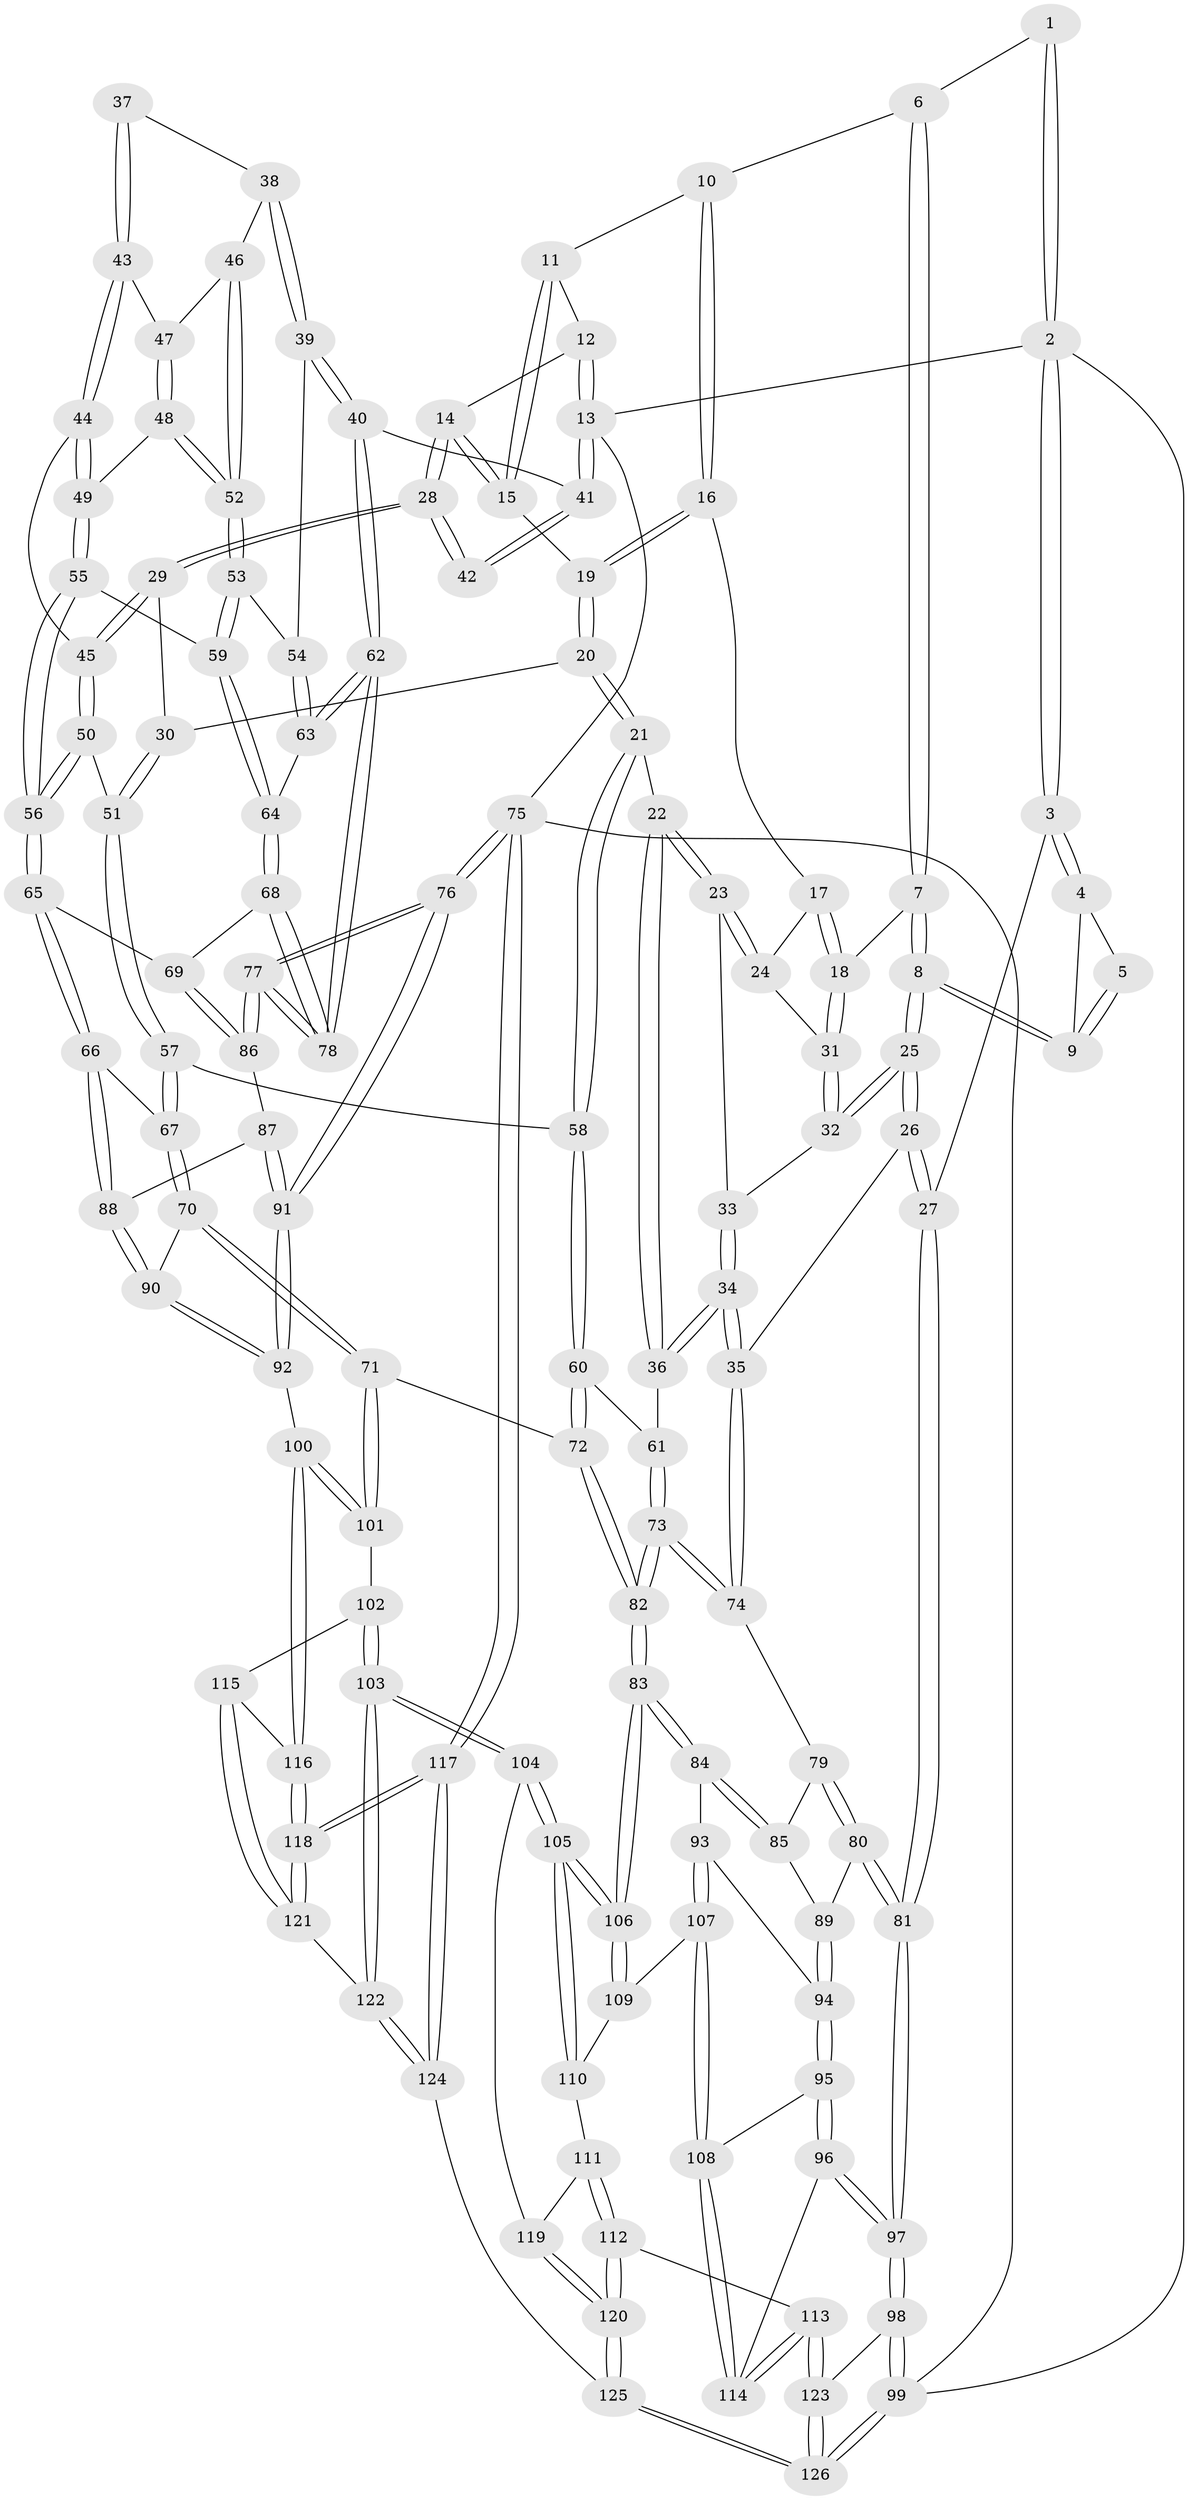 // coarse degree distribution, {7: 0.031746031746031744, 8: 0.047619047619047616, 2: 0.015873015873015872, 4: 0.31746031746031744, 3: 0.15873015873015872, 5: 0.3492063492063492, 6: 0.07936507936507936}
// Generated by graph-tools (version 1.1) at 2025/21/03/04/25 18:21:18]
// undirected, 126 vertices, 312 edges
graph export_dot {
graph [start="1"]
  node [color=gray90,style=filled];
  1 [pos="+0.23297874806939275+0"];
  2 [pos="+0+0"];
  3 [pos="+0+0"];
  4 [pos="+0.05798471523792796+0.04645076661610567"];
  5 [pos="+0.1194792301038392+0.0066923323310829905"];
  6 [pos="+0.25725588017420326+0"];
  7 [pos="+0.15030225576003683+0.11513950485510652"];
  8 [pos="+0.12412147644629791+0.1258449994081545"];
  9 [pos="+0.10996851866404597+0.10465607067455027"];
  10 [pos="+0.4065939606654101+0"];
  11 [pos="+0.41020601625199604+0"];
  12 [pos="+0.809469904464198+0"];
  13 [pos="+1+0"];
  14 [pos="+0.7820356359469307+0.12937300116734515"];
  15 [pos="+0.6844851958941175+0.093228910158038"];
  16 [pos="+0.4057245080642161+0"];
  17 [pos="+0.397687602889864+0"];
  18 [pos="+0.15723182623694035+0.1158448728309917"];
  19 [pos="+0.542533713369531+0.09422538251394501"];
  20 [pos="+0.5423563446458175+0.26379249861698556"];
  21 [pos="+0.5312686597095414+0.27151549362560606"];
  22 [pos="+0.4633811119692316+0.25734559884944197"];
  23 [pos="+0.41291563571781625+0.19075686747576423"];
  24 [pos="+0.37725416731063255+0.05778342094244064"];
  25 [pos="+0.05552157044750676+0.2400947380357545"];
  26 [pos="+0.008973141001668043+0.29200689552660786"];
  27 [pos="+0+0.34336798784021033"];
  28 [pos="+0.7839272894902878+0.13468905569749798"];
  29 [pos="+0.753801895595677+0.1760596628591462"];
  30 [pos="+0.6439688682345953+0.24244905161820193"];
  31 [pos="+0.2569969359678031+0.15668649138298868"];
  32 [pos="+0.2627381078311575+0.21662338561808747"];
  33 [pos="+0.27369173104619005+0.2349726888837399"];
  34 [pos="+0.2757328718116296+0.391641449369533"];
  35 [pos="+0.26199009624757097+0.39707364362212"];
  36 [pos="+0.28787437680097605+0.3925234451942431"];
  37 [pos="+0.8488877977100496+0.18373000589644886"];
  38 [pos="+0.8500915878599913+0.18583461817628136"];
  39 [pos="+0.9626448835355426+0.337216964996811"];
  40 [pos="+1+0.1767380000077924"];
  41 [pos="+1+0.13597594749821051"];
  42 [pos="+0.8373421854162141+0.1516147583084498"];
  43 [pos="+0.8585990986341804+0.28747066487074446"];
  44 [pos="+0.8216053838147328+0.3454201444620364"];
  45 [pos="+0.7739775062061773+0.3107818848283704"];
  46 [pos="+0.9097136336906874+0.33387047773977807"];
  47 [pos="+0.8602509572487066+0.2974419680162781"];
  48 [pos="+0.8626008803070301+0.35379804682734783"];
  49 [pos="+0.8416561676531842+0.36225375197669113"];
  50 [pos="+0.7365436629240746+0.3954496757472866"];
  51 [pos="+0.690695944542451+0.38483695453972405"];
  52 [pos="+0.9226475698537084+0.3588790183495222"];
  53 [pos="+0.9274593768128492+0.3608638868548338"];
  54 [pos="+0.9486416921050039+0.34974087400263826"];
  55 [pos="+0.8259592960694151+0.41295189680250144"];
  56 [pos="+0.7778440217819095+0.45927671470256387"];
  57 [pos="+0.6027421344162424+0.4342585310522941"];
  58 [pos="+0.5422285417229451+0.38410240868588147"];
  59 [pos="+0.9180288632331602+0.424329005024729"];
  60 [pos="+0.4437740303227438+0.46896373195325214"];
  61 [pos="+0.31299654776716607+0.4106809913342352"];
  62 [pos="+1+0.408146762880845"];
  63 [pos="+0.9882582993946551+0.4087127226255961"];
  64 [pos="+0.9373469243605699+0.4818482621052542"];
  65 [pos="+0.7771146118531187+0.5332419729592588"];
  66 [pos="+0.7534526029193346+0.556484577447477"];
  67 [pos="+0.6435440821701588+0.5719776443198678"];
  68 [pos="+0.9419954257623887+0.5171190516731289"];
  69 [pos="+0.8942981184384236+0.5328908584062481"];
  70 [pos="+0.6165431872667382+0.5977074201928887"];
  71 [pos="+0.5432419231703413+0.6454834927414445"];
  72 [pos="+0.4863342314142035+0.6393744228206771"];
  73 [pos="+0.36714583338459705+0.6107654575791958"];
  74 [pos="+0.23446325968384926+0.46511876187235246"];
  75 [pos="+1+1"];
  76 [pos="+1+1"];
  77 [pos="+1+1"];
  78 [pos="+1+0.6157039879935708"];
  79 [pos="+0.21816310350275328+0.49554888764944477"];
  80 [pos="+0.02855725888109163+0.5965649886227026"];
  81 [pos="+0+0.572404543294629"];
  82 [pos="+0.397941436163216+0.6812115818356757"];
  83 [pos="+0.3700766866698241+0.7041867301404445"];
  84 [pos="+0.34743005476171657+0.6965934020339378"];
  85 [pos="+0.2640581654479344+0.6238072246905936"];
  86 [pos="+0.8973447140962955+0.635055531314161"];
  87 [pos="+0.8255386924807864+0.6658924563269892"];
  88 [pos="+0.7869935254720432+0.6344359452427973"];
  89 [pos="+0.10338567920623985+0.6484338788343987"];
  90 [pos="+0.7388916393932725+0.7429325664206482"];
  91 [pos="+0.9187407294282579+0.8366661999574205"];
  92 [pos="+0.739646885706309+0.7837608174896288"];
  93 [pos="+0.3216882826476151+0.7022191393821029"];
  94 [pos="+0.13892297334723333+0.7008990179671837"];
  95 [pos="+0.15000723804741276+0.7731310328125304"];
  96 [pos="+0+0.7272348780508646"];
  97 [pos="+0+0.6730895858029239"];
  98 [pos="+0+1"];
  99 [pos="+0+1"];
  100 [pos="+0.7221419036827761+0.7909239571260109"];
  101 [pos="+0.5529284258343552+0.667535417124792"];
  102 [pos="+0.5708298388332853+0.7876184084785592"];
  103 [pos="+0.38346742708443204+0.8645584527421643"];
  104 [pos="+0.3663525104345585+0.8288343145516704"];
  105 [pos="+0.3628205378339724+0.8136695151995011"];
  106 [pos="+0.36273295708932707+0.8124669681003178"];
  107 [pos="+0.15701621265767904+0.7858815131080309"];
  108 [pos="+0.15438127179530345+0.7854540763328482"];
  109 [pos="+0.17040697347820502+0.7940709071350579"];
  110 [pos="+0.21081224899934128+0.8432977301898348"];
  111 [pos="+0.2099203532500435+0.8478378870996078"];
  112 [pos="+0.12233153568806783+0.8949254137280626"];
  113 [pos="+0.09226308365170087+0.8778759656147275"];
  114 [pos="+0.09019227715234472+0.8705031845001396"];
  115 [pos="+0.5980285665421116+0.8552060160812086"];
  116 [pos="+0.658086416598681+0.8647751068856158"];
  117 [pos="+0.9191730705821487+1"];
  118 [pos="+0.8080983922052548+1"];
  119 [pos="+0.21825808800880844+0.9011282173073596"];
  120 [pos="+0.18803997960537966+0.9432763218717326"];
  121 [pos="+0.5355999574095176+0.9111911317457706"];
  122 [pos="+0.4167225927997627+0.9635897987498302"];
  123 [pos="+0.05873404629198114+0.936323863153208"];
  124 [pos="+0.3656913289467205+1"];
  125 [pos="+0.30095742604390346+1"];
  126 [pos="+0.1501915792041258+1"];
  1 -- 2;
  1 -- 2;
  1 -- 6;
  2 -- 3;
  2 -- 3;
  2 -- 13;
  2 -- 99;
  3 -- 4;
  3 -- 4;
  3 -- 27;
  4 -- 5;
  4 -- 9;
  5 -- 9;
  5 -- 9;
  6 -- 7;
  6 -- 7;
  6 -- 10;
  7 -- 8;
  7 -- 8;
  7 -- 18;
  8 -- 9;
  8 -- 9;
  8 -- 25;
  8 -- 25;
  10 -- 11;
  10 -- 16;
  10 -- 16;
  11 -- 12;
  11 -- 15;
  11 -- 15;
  12 -- 13;
  12 -- 13;
  12 -- 14;
  13 -- 41;
  13 -- 41;
  13 -- 75;
  14 -- 15;
  14 -- 15;
  14 -- 28;
  14 -- 28;
  15 -- 19;
  16 -- 17;
  16 -- 19;
  16 -- 19;
  17 -- 18;
  17 -- 18;
  17 -- 24;
  18 -- 31;
  18 -- 31;
  19 -- 20;
  19 -- 20;
  20 -- 21;
  20 -- 21;
  20 -- 30;
  21 -- 22;
  21 -- 58;
  21 -- 58;
  22 -- 23;
  22 -- 23;
  22 -- 36;
  22 -- 36;
  23 -- 24;
  23 -- 24;
  23 -- 33;
  24 -- 31;
  25 -- 26;
  25 -- 26;
  25 -- 32;
  25 -- 32;
  26 -- 27;
  26 -- 27;
  26 -- 35;
  27 -- 81;
  27 -- 81;
  28 -- 29;
  28 -- 29;
  28 -- 42;
  28 -- 42;
  29 -- 30;
  29 -- 45;
  29 -- 45;
  30 -- 51;
  30 -- 51;
  31 -- 32;
  31 -- 32;
  32 -- 33;
  33 -- 34;
  33 -- 34;
  34 -- 35;
  34 -- 35;
  34 -- 36;
  34 -- 36;
  35 -- 74;
  35 -- 74;
  36 -- 61;
  37 -- 38;
  37 -- 43;
  37 -- 43;
  38 -- 39;
  38 -- 39;
  38 -- 46;
  39 -- 40;
  39 -- 40;
  39 -- 54;
  40 -- 41;
  40 -- 62;
  40 -- 62;
  41 -- 42;
  41 -- 42;
  43 -- 44;
  43 -- 44;
  43 -- 47;
  44 -- 45;
  44 -- 49;
  44 -- 49;
  45 -- 50;
  45 -- 50;
  46 -- 47;
  46 -- 52;
  46 -- 52;
  47 -- 48;
  47 -- 48;
  48 -- 49;
  48 -- 52;
  48 -- 52;
  49 -- 55;
  49 -- 55;
  50 -- 51;
  50 -- 56;
  50 -- 56;
  51 -- 57;
  51 -- 57;
  52 -- 53;
  52 -- 53;
  53 -- 54;
  53 -- 59;
  53 -- 59;
  54 -- 63;
  54 -- 63;
  55 -- 56;
  55 -- 56;
  55 -- 59;
  56 -- 65;
  56 -- 65;
  57 -- 58;
  57 -- 67;
  57 -- 67;
  58 -- 60;
  58 -- 60;
  59 -- 64;
  59 -- 64;
  60 -- 61;
  60 -- 72;
  60 -- 72;
  61 -- 73;
  61 -- 73;
  62 -- 63;
  62 -- 63;
  62 -- 78;
  62 -- 78;
  63 -- 64;
  64 -- 68;
  64 -- 68;
  65 -- 66;
  65 -- 66;
  65 -- 69;
  66 -- 67;
  66 -- 88;
  66 -- 88;
  67 -- 70;
  67 -- 70;
  68 -- 69;
  68 -- 78;
  68 -- 78;
  69 -- 86;
  69 -- 86;
  70 -- 71;
  70 -- 71;
  70 -- 90;
  71 -- 72;
  71 -- 101;
  71 -- 101;
  72 -- 82;
  72 -- 82;
  73 -- 74;
  73 -- 74;
  73 -- 82;
  73 -- 82;
  74 -- 79;
  75 -- 76;
  75 -- 76;
  75 -- 117;
  75 -- 117;
  75 -- 99;
  76 -- 77;
  76 -- 77;
  76 -- 91;
  76 -- 91;
  77 -- 78;
  77 -- 78;
  77 -- 86;
  77 -- 86;
  79 -- 80;
  79 -- 80;
  79 -- 85;
  80 -- 81;
  80 -- 81;
  80 -- 89;
  81 -- 97;
  81 -- 97;
  82 -- 83;
  82 -- 83;
  83 -- 84;
  83 -- 84;
  83 -- 106;
  83 -- 106;
  84 -- 85;
  84 -- 85;
  84 -- 93;
  85 -- 89;
  86 -- 87;
  87 -- 88;
  87 -- 91;
  87 -- 91;
  88 -- 90;
  88 -- 90;
  89 -- 94;
  89 -- 94;
  90 -- 92;
  90 -- 92;
  91 -- 92;
  91 -- 92;
  92 -- 100;
  93 -- 94;
  93 -- 107;
  93 -- 107;
  94 -- 95;
  94 -- 95;
  95 -- 96;
  95 -- 96;
  95 -- 108;
  96 -- 97;
  96 -- 97;
  96 -- 114;
  97 -- 98;
  97 -- 98;
  98 -- 99;
  98 -- 99;
  98 -- 123;
  99 -- 126;
  99 -- 126;
  100 -- 101;
  100 -- 101;
  100 -- 116;
  100 -- 116;
  101 -- 102;
  102 -- 103;
  102 -- 103;
  102 -- 115;
  103 -- 104;
  103 -- 104;
  103 -- 122;
  103 -- 122;
  104 -- 105;
  104 -- 105;
  104 -- 119;
  105 -- 106;
  105 -- 106;
  105 -- 110;
  105 -- 110;
  106 -- 109;
  106 -- 109;
  107 -- 108;
  107 -- 108;
  107 -- 109;
  108 -- 114;
  108 -- 114;
  109 -- 110;
  110 -- 111;
  111 -- 112;
  111 -- 112;
  111 -- 119;
  112 -- 113;
  112 -- 120;
  112 -- 120;
  113 -- 114;
  113 -- 114;
  113 -- 123;
  113 -- 123;
  115 -- 116;
  115 -- 121;
  115 -- 121;
  116 -- 118;
  116 -- 118;
  117 -- 118;
  117 -- 118;
  117 -- 124;
  117 -- 124;
  118 -- 121;
  118 -- 121;
  119 -- 120;
  119 -- 120;
  120 -- 125;
  120 -- 125;
  121 -- 122;
  122 -- 124;
  122 -- 124;
  123 -- 126;
  123 -- 126;
  124 -- 125;
  125 -- 126;
  125 -- 126;
}
